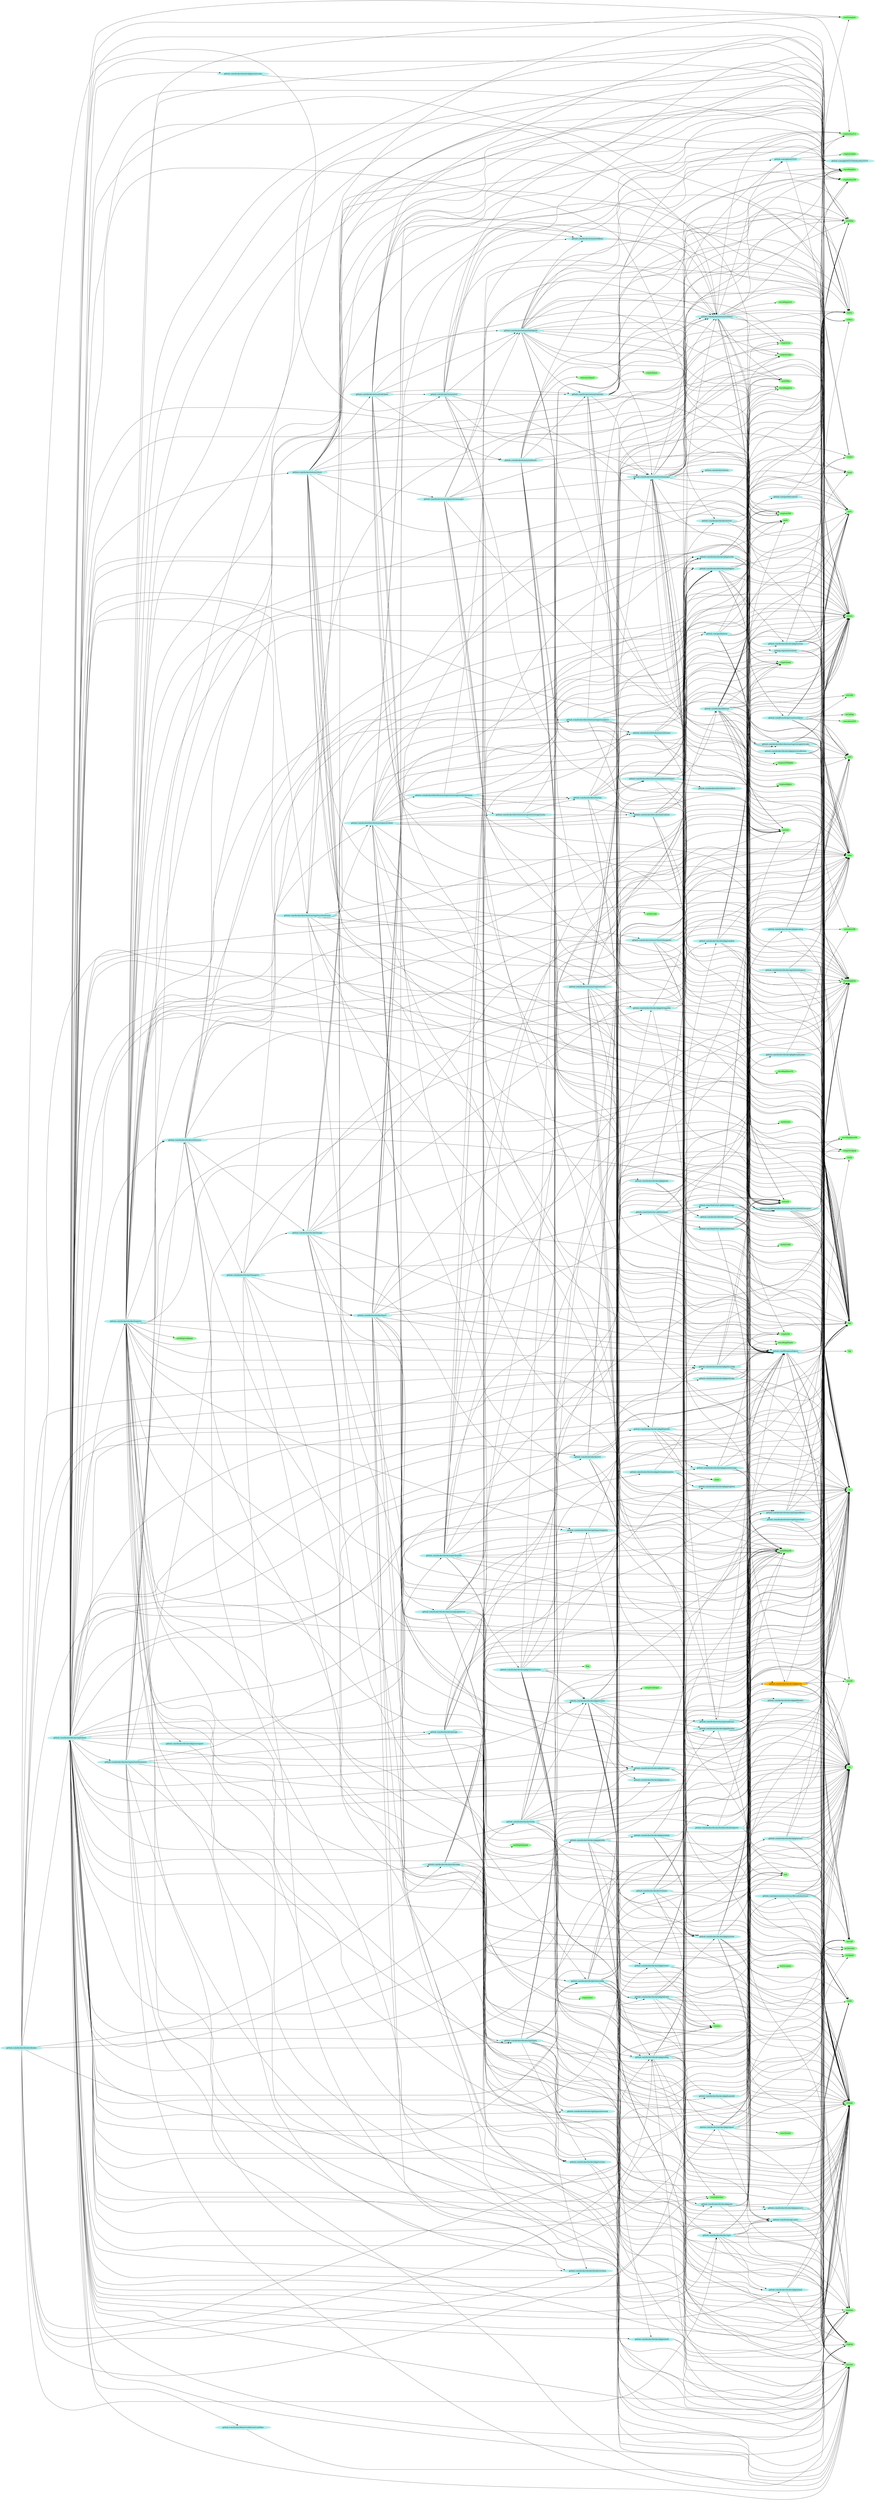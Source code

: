 digraph godep {
rankdir="LR"
0 [label="archive/tar" style="filled" color="palegreen"];
1 [label="net/url" style="filled" color="palegreen"];
2 [label="encoding/pem" style="filled" color="palegreen"];
3 [label="github.com/docker/docker/pkg/ansiescape" style="filled" color="paleturquoise"];
3 -> 4;
5 [label="github.com/docker/docker/pkg/jsonlog" style="filled" color="paleturquoise"];
5 -> 4;
5 -> 6;
5 -> 7;
5 -> 8;
5 -> 9;
5 -> 10;
8 [label="fmt" style="filled" color="palegreen"];
11 [label="net" style="filled" color="palegreen"];
12 [label="github.com/docker/docker/opts" style="filled" color="paleturquoise"];
12 -> 13;
12 -> 8;
12 -> 14;
12 -> 15;
12 -> 16;
12 -> 11;
12 -> 1;
12 -> 17;
12 -> 18;
12 -> 19;
12 -> 20;
12 -> 21;
22 [label="github.com/docker/notary/client/changelist" style="filled" color="paleturquoise"];
22 -> 6;
22 -> 8;
22 -> 23;
22 -> 24;
22 -> 25;
22 -> 26;
22 -> 17;
22 -> 27;
22 -> 28;
22 -> 9;
29 [label="crypto/rsa" style="filled" color="palegreen"];
30 [label="github.com/docker/docker/daemon/graphdriver" style="filled" color="paleturquoise"];
30 -> 7;
30 -> 8;
30 -> 23;
30 -> 31;
30 -> 32;
30 -> 33;
30 -> 34;
30 -> 17;
30 -> 35;
30 -> 21;
30 -> 36;
30 -> 9;
37 [label="github.com/docker/docker/pkg/fileutils" style="filled" color="paleturquoise"];
37 -> 7;
37 -> 8;
37 -> 23;
37 -> 38;
37 -> 26;
37 -> 17;
37 -> 35;
37 -> 18;
37 -> 21;
37 -> 39;
25 [label="github.com/docker/notary/tuf/data" style="filled" color="paleturquoise"];
25 -> 4;
25 -> 40;
25 -> 41;
25 -> 29;
25 -> 42;
25 -> 43;
25 -> 44;
25 -> 45;
25 -> 46;
25 -> 7;
25 -> 8;
25 -> 23;
25 -> 47;
25 -> 48;
25 -> 49;
25 -> 38;
25 -> 26;
25 -> 50;
25 -> 21;
25 -> 9;
51 [label="github.com/docker/notary" style="filled" color="paleturquoise"];
28 [label="sort" style="filled" color="palegreen"];
20 [label="strconv" style="filled" color="palegreen"];
41 [label="crypto/ecdsa" style="filled" color="palegreen"];
35 [label="path/filepath" style="filled" color="palegreen"];
52 [label="github.com/docker/docker/api/types" style="filled" color="paleturquoise"];
52 -> 13;
52 -> 53;
52 -> 54;
52 -> 55;
52 -> 56;
52 -> 15;
52 -> 57;
52 -> 58;
52 -> 38;
52 -> 11;
52 -> 17;
52 -> 9;
59 [label="compress/bzip2" style="filled" color="palegreen"];
6 [label="encoding/json" style="filled" color="palegreen"];
43 [label="crypto/sha512" style="filled" color="palegreen"];
55 [label="github.com/docker/docker/api/types/registry" style="filled" color="paleturquoise"];
55 -> 6;
55 -> 11;
60 [label="github.com/vbatts/tar-split/archive/tar" style="filled" color="paleturquoise"];
60 -> 4;
60 -> 7;
60 -> 8;
60 -> 38;
60 -> 26;
60 -> 17;
60 -> 27;
60 -> 20;
60 -> 21;
60 -> 36;
60 -> 9;
61 [label="github.com/docker/docker/pkg/gitutils" style="filled" color="paleturquoise"];
61 -> 8;
61 -> 62;
61 -> 63;
61 -> 26;
61 -> 64;
61 -> 1;
61 -> 17;
61 -> 65;
61 -> 35;
61 -> 21;
66 [label="github.com/docker/libnetwork/resolvconf/dns" style="filled" color="paleturquoise"];
66 -> 18;
67 [label="github.com/docker/distribution/context" style="filled" color="paleturquoise"];
67 -> 7;
67 -> 8;
67 -> 23;
67 -> 24;
67 -> 68;
67 -> 69;
67 -> 11;
67 -> 64;
67 -> 19;
67 -> 21;
67 -> 70;
67 -> 9;
71 [label="github.com/docker/libtrust" style="filled" color="paleturquoise"];
71 -> 4;
71 -> 40;
71 -> 41;
71 -> 72;
71 -> 73;
71 -> 29;
71 -> 42;
71 -> 43;
71 -> 74;
71 -> 44;
71 -> 75;
71 -> 76;
71 -> 77;
71 -> 78;
71 -> 6;
71 -> 2;
71 -> 7;
71 -> 8;
71 -> 38;
71 -> 26;
71 -> 50;
71 -> 11;
71 -> 1;
71 -> 17;
71 -> 27;
71 -> 35;
71 -> 28;
71 -> 21;
71 -> 70;
71 -> 9;
71 -> 79;
80 [label="github.com/docker/docker/api/client/inspect" style="filled" color="paleturquoise"];
80 -> 4;
80 -> 6;
80 -> 8;
80 -> 38;
80 -> 81;
82 [label="github.com/docker/docker/builder/dockerignore" style="filled" color="paleturquoise"];
82 -> 13;
82 -> 8;
82 -> 38;
82 -> 35;
82 -> 21;
83 [label="github.com/docker/notary/cryptoservice" style="filled" color="paleturquoise"];
83 -> 84;
83 -> 73;
83 -> 44;
83 -> 2;
83 -> 7;
83 -> 8;
83 -> 23;
83 -> 85;
83 -> 86;
83 -> 25;
83 -> 38;
83 -> 26;
83 -> 17;
83 -> 35;
83 -> 21;
86 [label="github.com/docker/notary/trustmanager" style="filled" color="paleturquoise"];
86 -> 41;
86 -> 72;
86 -> 73;
86 -> 29;
86 -> 44;
86 -> 75;
86 -> 2;
86 -> 7;
86 -> 8;
86 -> 23;
86 -> 47;
86 -> 51;
86 -> 85;
86 -> 25;
86 -> 38;
86 -> 26;
86 -> 50;
86 -> 64;
86 -> 1;
86 -> 17;
86 -> 27;
86 -> 35;
86 -> 21;
86 -> 70;
86 -> 9;
87 [label="github.com/docker/docker/pkg/stringutils" style="filled" color="paleturquoise"];
87 -> 4;
87 -> 6;
87 -> 88;
87 -> 89;
87 -> 21;
32 [label="github.com/docker/docker/pkg/chrootarchive" style="filled" color="paleturquoise"];
32 -> 4;
32 -> 6;
32 -> 90;
32 -> 8;
32 -> 31;
32 -> 33;
32 -> 91;
32 -> 92;
32 -> 38;
32 -> 26;
32 -> 17;
32 -> 35;
32 -> 19;
32 -> 36;
93 [label="github.com/vbatts/tar-split/tar/asm" style="filled" color="paleturquoise"];
93 -> 4;
93 -> 8;
93 -> 60;
93 -> 94;
93 -> 49;
93 -> 95;
93 -> 38;
93 -> 26;
93 -> 70;
96 [label="github.com/docker/docker/pkg/jsonmessage" style="filled" color="paleturquoise"];
96 -> 6;
96 -> 8;
96 -> 5;
96 -> 97;
96 -> 16;
96 -> 38;
96 -> 21;
96 -> 9;
98 [label="math" style="filled" color="palegreen"];
45 [label="encoding/asn1" style="filled" color="palegreen"];
99 [label="github.com/docker/notary/tuf/signed" style="filled" color="paleturquoise"];
99 -> 40;
99 -> 41;
99 -> 73;
99 -> 29;
99 -> 42;
99 -> 44;
99 -> 2;
99 -> 7;
99 -> 8;
99 -> 23;
99 -> 47;
99 -> 86;
99 -> 25;
99 -> 100;
99 -> 101;
99 -> 48;
99 -> 38;
99 -> 26;
99 -> 50;
99 -> 102;
99 -> 21;
99 -> 9;
19 [label="runtime" style="filled" color="palegreen"];
77 [label="encoding/base64" style="filled" color="palegreen"];
103 [label="github.com/docker/docker/pkg/mflag" style="filled" color="paleturquoise"];
103 -> 7;
103 -> 8;
103 -> 104;
103 -> 38;
103 -> 17;
103 -> 19;
103 -> 28;
103 -> 20;
103 -> 21;
103 -> 105;
103 -> 9;
106 [label="github.com/docker/notary/tuf/client" style="filled" color="paleturquoise"];
106 -> 4;
106 -> 42;
106 -> 46;
106 -> 6;
106 -> 8;
106 -> 23;
106 -> 107;
106 -> 25;
106 -> 100;
106 -> 99;
106 -> 108;
106 -> 101;
106 -> 38;
106 -> 27;
106 -> 35;
106 -> 21;
40 [label="crypto" style="filled" color="palegreen"];
109 [label="github.com/docker/distribution" style="filled" color="paleturquoise"];
109 -> 7;
109 -> 8;
109 -> 67;
109 -> 110;
109 -> 111;
109 -> 38;
109 -> 64;
109 -> 21;
109 -> 9;
112 [label="github.com/docker/distribution/registry/api/errcode" style="filled" color="paleturquoise"];
112 -> 6;
112 -> 8;
112 -> 64;
112 -> 28;
112 -> 21;
112 -> 70;
113 [label="github.com/docker/docker/registry" style="filled" color="paleturquoise"];
113 -> 4;
113 -> 42;
113 -> 43;
113 -> 74;
113 -> 44;
113 -> 46;
113 -> 6;
113 -> 7;
113 -> 8;
113 -> 23;
113 -> 110;
113 -> 112;
113 -> 114;
113 -> 115;
113 -> 116;
113 -> 52;
113 -> 55;
113 -> 117;
113 -> 12;
113 -> 118;
113 -> 34;
113 -> 103;
113 -> 119;
113 -> 120;
113 -> 121;
113 -> 122;
113 -> 123;
113 -> 124;
113 -> 38;
113 -> 26;
113 -> 11;
113 -> 64;
113 -> 125;
113 -> 1;
113 -> 17;
113 -> 35;
113 -> 19;
113 -> 20;
113 -> 21;
113 -> 70;
113 -> 36;
113 -> 9;
68 [label="github.com/gorilla/mux" style="filled" color="paleturquoise"];
68 -> 4;
68 -> 7;
68 -> 8;
68 -> 126;
68 -> 64;
68 -> 1;
68 -> 27;
68 -> 18;
68 -> 21;
127 [label="github.com/docker/distribution/reference" style="filled" color="paleturquoise"];
127 -> 7;
127 -> 8;
127 -> 110;
127 -> 18;
114 [label="github.com/docker/distribution/registry/api/v2" style="filled" color="paleturquoise"];
114 -> 110;
114 -> 127;
114 -> 112;
114 -> 68;
114 -> 64;
114 -> 1;
114 -> 18;
114 -> 21;
91 [label="github.com/docker/docker/pkg/reexec" style="filled" color="paleturquoise"];
91 -> 8;
91 -> 17;
91 -> 65;
91 -> 35;
91 -> 36;
95 [label="hash/crc64" style="filled" color="palegreen"];
128 [label="github.com/docker/docker/cliconfig" style="filled" color="paleturquoise"];
128 -> 77;
128 -> 6;
128 -> 8;
128 -> 52;
128 -> 104;
128 -> 38;
128 -> 26;
128 -> 17;
128 -> 35;
128 -> 21;
36 [label="syscall" style="filled" color="palegreen"];
72 [label="crypto/elliptic" style="filled" color="palegreen"];
15 [label="github.com/docker/docker/pkg/ulimit" style="filled" color="paleturquoise"];
15 -> 8;
15 -> 20;
15 -> 21;
34 [label="github.com/docker/docker/pkg/ioutils" style="filled" color="paleturquoise"];
34 -> 4;
34 -> 42;
34 -> 46;
34 -> 7;
34 -> 8;
34 -> 69;
34 -> 38;
34 -> 26;
34 -> 64;
34 -> 17;
34 -> 70;
129 [label="github.com/agl/ed25519/edwards25519" style="filled" color="paleturquoise"];
21 [label="strings" style="filled" color="palegreen"];
64 [label="net/http" style="filled" color="palegreen"];
130 [label="github.com/docker/docker/pkg/streamformatter" style="filled" color="paleturquoise"];
130 -> 6;
130 -> 8;
130 -> 96;
130 -> 131;
130 -> 38;
84 [label="archive/zip" style="filled" color="palegreen"];
132 [label="compress/gzip" style="filled" color="palegreen"];
133 [label="github.com/docker/docker/volume" style="filled" color="paleturquoise"];
133 -> 8;
133 -> 23;
133 -> 134;
133 -> 92;
133 -> 17;
133 -> 35;
133 -> 19;
133 -> 21;
135 [label="mime" style="filled" color="palegreen"];
39 [label="text/scanner" style="filled" color="palegreen"];
136 [label="github.com/docker/docker/pkg/stdcopy" style="filled" color="paleturquoise"];
136 -> 78;
136 -> 7;
136 -> 23;
136 -> 38;
101 [label="github.com/docker/notary/tuf/utils" style="filled" color="paleturquoise"];
101 -> 4;
101 -> 137;
101 -> 42;
101 -> 43;
101 -> 74;
101 -> 46;
101 -> 7;
101 -> 8;
101 -> 86;
101 -> 25;
101 -> 38;
101 -> 64;
101 -> 1;
101 -> 17;
101 -> 27;
101 -> 35;
101 -> 21;
50 [label="math/big" style="filled" color="palegreen"];
92 [label="github.com/docker/docker/pkg/system" style="filled" color="paleturquoise"];
92 -> 13;
92 -> 7;
92 -> 16;
92 -> 38;
92 -> 17;
92 -> 35;
92 -> 20;
92 -> 21;
92 -> 36;
92 -> 9;
92 -> 138;
65 [label="os/exec" style="filled" color="palegreen"];
63 [label="github.com/docker/docker/pkg/urlutil" style="filled" color="paleturquoise"];
63 -> 18;
63 -> 21;
139 [label="github.com/docker/notary/client" style="filled" color="paleturquoise"];
139 -> 4;
139 -> 6;
139 -> 7;
139 -> 8;
139 -> 23;
139 -> 22;
139 -> 83;
139 -> 140;
139 -> 85;
139 -> 86;
139 -> 107;
139 -> 106;
139 -> 25;
139 -> 100;
139 -> 99;
139 -> 108;
139 -> 26;
139 -> 64;
139 -> 17;
139 -> 35;
139 -> 9;
100 [label="github.com/docker/notary/tuf/keys" style="filled" color="paleturquoise"];
100 -> 7;
100 -> 25;
49 [label="hash" style="filled" color="palegreen"];
141 [label="os/signal" style="filled" color="palegreen"];
142 [label="encoding" style="filled" color="palegreen"];
143 [label="unicode/utf16" style="filled" color="palegreen"];
140 [label="github.com/docker/notary/keystoremanager" style="filled" color="paleturquoise"];
140 -> 73;
140 -> 44;
140 -> 7;
140 -> 8;
140 -> 23;
140 -> 86;
140 -> 25;
140 -> 99;
140 -> 35;
140 -> 21;
140 -> 9;
144 [label="github.com/docker/docker/api/client" style="filled" color="paleturquoise"];
144 -> 0;
144 -> 13;
144 -> 4;
144 -> 77;
144 -> 46;
144 -> 6;
144 -> 7;
144 -> 8;
144 -> 23;
144 -> 110;
144 -> 145;
144 -> 116;
144 -> 146;
144 -> 147;
144 -> 80;
144 -> 148;
144 -> 52;
144 -> 53;
144 -> 54;
144 -> 55;
144 -> 82;
144 -> 149;
144 -> 128;
144 -> 117;
144 -> 134;
144 -> 12;
144 -> 3;
144 -> 31;
144 -> 37;
144 -> 61;
144 -> 118;
144 -> 34;
144 -> 96;
144 -> 103;
144 -> 56;
144 -> 131;
144 -> 150;
144 -> 151;
144 -> 136;
144 -> 130;
144 -> 120;
144 -> 87;
144 -> 92;
144 -> 97;
144 -> 122;
144 -> 15;
144 -> 63;
144 -> 57;
144 -> 124;
144 -> 113;
144 -> 58;
144 -> 152;
144 -> 16;
144 -> 66;
144 -> 139;
144 -> 85;
144 -> 86;
144 -> 25;
144 -> 38;
144 -> 26;
144 -> 11;
144 -> 64;
144 -> 1;
144 -> 17;
144 -> 65;
144 -> 141;
144 -> 35;
144 -> 18;
144 -> 19;
144 -> 28;
144 -> 20;
144 -> 21;
144 -> 70;
144 -> 105;
144 -> 81;
144 -> 9;
42 [label="crypto/sha256" style="filled" color="palegreen"];
75 [label="crypto/x509/pkix" style="filled" color="palegreen"];
153 [label="github.com/docker/docker/pkg/parsers" style="filled" color="paleturquoise"];
153 -> 8;
153 -> 20;
153 -> 21;
154 [label="sync/atomic" style="filled" color="palegreen"];
155 [label="github.com/docker/docker/image" style="filled" color="paleturquoise"];
155 -> 6;
155 -> 7;
155 -> 8;
155 -> 23;
155 -> 110;
155 -> 156;
155 -> 58;
155 -> 38;
155 -> 26;
155 -> 17;
155 -> 35;
155 -> 70;
155 -> 9;
157 [label="github.com/docker/distribution/registry/storage/cache/memory" style="filled" color="paleturquoise"];
157 -> 109;
157 -> 67;
157 -> 110;
157 -> 127;
157 -> 158;
157 -> 70;
105 [label="text/tabwriter" style="filled" color="palegreen"];
62 [label="github.com/docker/docker/pkg/symlink" style="filled" color="paleturquoise"];
62 -> 4;
62 -> 7;
62 -> 92;
62 -> 17;
62 -> 35;
62 -> 21;
131 [label="github.com/docker/docker/pkg/progress" style="filled" color="paleturquoise"];
131 -> 8;
131 -> 38;
152 [label="github.com/docker/docker/utils" style="filled" color="paleturquoise"];
152 -> 159;
152 -> 46;
152 -> 8;
152 -> 112;
152 -> 117;
152 -> 31;
152 -> 37;
152 -> 120;
152 -> 38;
152 -> 26;
152 -> 17;
152 -> 65;
152 -> 35;
152 -> 18;
152 -> 19;
152 -> 21;
159 [label="crypto/sha1" style="filled" color="palegreen"];
57 [label="github.com/docker/docker/pkg/version" style="filled" color="paleturquoise"];
57 -> 20;
57 -> 21;
147 [label="github.com/docker/docker/api/client/formatter" style="filled" color="paleturquoise"];
147 -> 4;
147 -> 8;
147 -> 146;
147 -> 52;
147 -> 120;
147 -> 87;
147 -> 124;
147 -> 16;
147 -> 38;
147 -> 20;
147 -> 21;
147 -> 105;
147 -> 81;
147 -> 9;
38 [label="io" style="filled" color="palegreen"];
9 [label="time" style="filled" color="palegreen"];
26 [label="io/ioutil" style="filled" color="palegreen"];
27 [label="path" style="filled" color="palegreen"];
78 [label="encoding/binary" style="filled" color="palegreen"];
146 [label="github.com/docker/docker/api" style="filled" color="paleturquoise"];
146 -> 8;
146 -> 23;
146 -> 52;
146 -> 92;
146 -> 57;
146 -> 71;
146 -> 135;
146 -> 35;
146 -> 28;
146 -> 20;
146 -> 21;
160 [label="net/http/httputil" style="filled" color="palegreen"];
149 [label="github.com/docker/docker/cli" style="filled" color="paleturquoise"];
149 -> 7;
149 -> 8;
149 -> 103;
149 -> 122;
149 -> 38;
149 -> 17;
149 -> 102;
149 -> 21;
161 [label="mime/multipart" style="filled" color="palegreen"];
158 [label="github.com/docker/distribution/registry/storage/cache" style="filled" color="paleturquoise"];
158 -> 8;
158 -> 109;
158 -> 67;
158 -> 110;
53 [label="github.com/docker/docker/api/types/filters" style="filled" color="paleturquoise"];
53 -> 6;
53 -> 7;
53 -> 8;
53 -> 18;
53 -> 21;
94 [label="github.com/vbatts/tar-split/tar/storage" style="filled" color="paleturquoise"];
94 -> 4;
94 -> 6;
94 -> 7;
94 -> 95;
94 -> 38;
94 -> 17;
94 -> 35;
94 -> 10;
4 [label="bytes" style="filled" color="palegreen"];
138 [label="unsafe" style="filled" color="palegreen"];
126 [label="github.com/gorilla/context" style="filled" color="paleturquoise"];
126 -> 64;
126 -> 70;
126 -> 9;
148 [label="github.com/docker/docker/api/client/lib" style="filled" color="paleturquoise"];
148 -> 4;
148 -> 74;
148 -> 77;
148 -> 6;
148 -> 7;
148 -> 8;
148 -> 52;
148 -> 53;
148 -> 55;
148 -> 162;
148 -> 58;
148 -> 16;
148 -> 38;
148 -> 26;
148 -> 11;
148 -> 64;
148 -> 160;
148 -> 1;
148 -> 17;
148 -> 35;
148 -> 18;
148 -> 20;
148 -> 21;
148 -> 9;
123 [label="github.com/docker/docker/pkg/useragent" style="filled" color="paleturquoise"];
123 -> 21;
121 [label="github.com/docker/docker/pkg/tarsum" style="filled" color="paleturquoise"];
121 -> 0;
121 -> 4;
121 -> 132;
121 -> 40;
121 -> 42;
121 -> 46;
121 -> 7;
121 -> 8;
121 -> 49;
121 -> 38;
121 -> 28;
121 -> 20;
121 -> 21;
79 [label="unicode" style="filled" color="palegreen"];
163 [label="github.com/docker/docker/pkg/broadcaster" style="filled" color="paleturquoise"];
163 -> 38;
163 -> 70;
164 [label="github.com/opencontainers/runc/libcontainer/user" style="filled" color="paleturquoise"];
164 -> 13;
164 -> 7;
164 -> 8;
164 -> 38;
164 -> 17;
164 -> 20;
164 -> 21;
164 -> 36;
165 [label="github.com/docker/docker/pkg/mount" style="filled" color="paleturquoise"];
165 -> 13;
165 -> 8;
165 -> 38;
165 -> 17;
165 -> 21;
165 -> 36;
165 -> 9;
151 [label="github.com/docker/docker/pkg/signal" style="filled" color="paleturquoise"];
151 -> 8;
151 -> 23;
151 -> 17;
151 -> 141;
151 -> 19;
151 -> 20;
151 -> 21;
151 -> 154;
151 -> 36;
166 [label="github.com/docker/docker/docker" style="filled" color="paleturquoise"];
166 -> 8;
166 -> 23;
166 -> 144;
166 -> 149;
166 -> 128;
166 -> 117;
166 -> 12;
166 -> 103;
166 -> 91;
166 -> 97;
166 -> 122;
166 -> 152;
166 -> 17;
166 -> 35;
166 -> 28;
18 [label="regexp" style="filled" color="palegreen"];
73 [label="crypto/rand" style="filled" color="palegreen"];
74 [label="crypto/tls" style="filled" color="palegreen"];
167 [label="github.com/docker/docker/pkg/pools" style="filled" color="paleturquoise"];
167 -> 13;
167 -> 34;
167 -> 38;
167 -> 70;
13 [label="bufio" style="filled" color="palegreen"];
76 [label="encoding/base32" style="filled" color="palegreen"];
58 [label="github.com/docker/docker/runconfig" style="filled" color="paleturquoise"];
58 -> 6;
58 -> 8;
58 -> 12;
58 -> 14;
58 -> 163;
58 -> 34;
58 -> 103;
58 -> 165;
58 -> 56;
58 -> 153;
58 -> 151;
58 -> 87;
58 -> 15;
58 -> 133;
58 -> 16;
58 -> 38;
58 -> 26;
58 -> 27;
58 -> 19;
58 -> 20;
58 -> 21;
16 [label="github.com/docker/go-units" style="filled" color="paleturquoise"];
16 -> 8;
16 -> 18;
16 -> 20;
16 -> 21;
16 -> 9;
119 [label="github.com/docker/docker/pkg/parsers/kernel" style="filled" color="paleturquoise"];
119 -> 4;
119 -> 7;
119 -> 8;
119 -> 36;
107 [label="github.com/docker/notary/tuf" style="filled" color="paleturquoise"];
107 -> 4;
107 -> 42;
107 -> 46;
107 -> 6;
107 -> 8;
107 -> 23;
107 -> 25;
107 -> 100;
107 -> 99;
107 -> 101;
107 -> 35;
107 -> 21;
107 -> 9;
116 [label="github.com/docker/distribution/registry/client/transport" style="filled" color="paleturquoise"];
116 -> 13;
116 -> 7;
116 -> 8;
116 -> 38;
116 -> 64;
116 -> 17;
116 -> 70;
104 [label="github.com/docker/docker/pkg/homedir" style="filled" color="paleturquoise"];
104 -> 164;
104 -> 17;
104 -> 19;
102 [label="reflect" style="filled" color="palegreen"];
47 [label="github.com/agl/ed25519" style="filled" color="paleturquoise"];
47 -> 43;
47 -> 168;
47 -> 129;
47 -> 38;
85 [label="github.com/docker/notary/passphrase" style="filled" color="paleturquoise"];
85 -> 13;
85 -> 7;
85 -> 8;
85 -> 97;
85 -> 38;
85 -> 17;
85 -> 35;
85 -> 21;
97 [label="github.com/docker/docker/pkg/term" style="filled" color="darkgoldenrod1"];
97 -> 7;
97 -> 38;
97 -> 17;
97 -> 141;
97 -> 36;
97 -> 138;
24 [label="github.com/docker/distribution/uuid" style="filled" color="paleturquoise"];
24 -> 73;
24 -> 8;
24 -> 38;
24 -> 17;
24 -> 36;
24 -> 9;
124 [label="github.com/docker/docker/reference" style="filled" color="paleturquoise"];
124 -> 6;
124 -> 7;
124 -> 8;
124 -> 110;
124 -> 127;
124 -> 155;
124 -> 169;
124 -> 26;
124 -> 17;
124 -> 35;
124 -> 28;
124 -> 21;
124 -> 70;
156 [label="github.com/docker/docker/layer" style="filled" color="paleturquoise"];
156 -> 0;
156 -> 4;
156 -> 132;
156 -> 7;
156 -> 8;
156 -> 23;
156 -> 110;
156 -> 30;
156 -> 31;
156 -> 34;
156 -> 120;
156 -> 93;
156 -> 94;
156 -> 38;
156 -> 26;
156 -> 17;
156 -> 35;
156 -> 18;
156 -> 19;
156 -> 20;
156 -> 70;
90 [label="flag" style="filled" color="palegreen"];
169 [label="github.com/docker/docker/image/v1" style="filled" color="paleturquoise"];
169 -> 6;
169 -> 8;
169 -> 23;
169 -> 110;
169 -> 155;
169 -> 156;
169 -> 57;
169 -> 18;
169 -> 21;
162 [label="github.com/docker/docker/api/types/time" style="filled" color="paleturquoise"];
162 -> 8;
162 -> 98;
162 -> 20;
162 -> 21;
162 -> 9;
170 [label="log" style="filled" color="palegreen"];
110 [label="github.com/docker/distribution/digest" style="filled" color="paleturquoise"];
110 -> 4;
110 -> 40;
110 -> 7;
110 -> 8;
110 -> 121;
110 -> 49;
110 -> 38;
110 -> 26;
110 -> 18;
110 -> 28;
110 -> 21;
110 -> 70;
14 [label="github.com/docker/docker/pkg/blkiodev" style="filled" color="paleturquoise"];
14 -> 8;
33 [label="github.com/docker/docker/pkg/idtools" style="filled" color="paleturquoise"];
33 -> 13;
33 -> 8;
33 -> 92;
33 -> 17;
33 -> 65;
33 -> 35;
33 -> 28;
33 -> 20;
33 -> 21;
33 -> 36;
81 [label="text/template" style="filled" color="palegreen"];
117 [label="github.com/docker/docker/dockerversion" style="filled" color="paleturquoise"];
46 [label="encoding/hex" style="filled" color="palegreen"];
145 [label="github.com/docker/distribution/registry/client/auth" style="filled" color="paleturquoise"];
145 -> 6;
145 -> 7;
145 -> 8;
145 -> 23;
145 -> 115;
145 -> 116;
145 -> 64;
145 -> 1;
145 -> 21;
145 -> 70;
145 -> 9;
69 [label="golang.org/x/net/context" style="filled" color="paleturquoise"];
69 -> 7;
69 -> 8;
69 -> 70;
69 -> 9;
111 [label="github.com/docker/distribution/manifest/schema1" style="filled" color="paleturquoise"];
111 -> 44;
111 -> 6;
111 -> 23;
111 -> 110;
111 -> 171;
111 -> 71;
54 [label="github.com/docker/docker/api/types/network" style="filled" color="paleturquoise"];
88 [label="github.com/docker/docker/pkg/random" style="filled" color="paleturquoise"];
88 -> 73;
88 -> 38;
88 -> 98;
88 -> 50;
88 -> 89;
88 -> 70;
88 -> 9;
115 [label="github.com/docker/distribution/registry/client" style="filled" color="paleturquoise"];
115 -> 4;
115 -> 6;
115 -> 8;
115 -> 109;
115 -> 67;
115 -> 110;
115 -> 111;
115 -> 127;
115 -> 112;
115 -> 114;
115 -> 116;
115 -> 158;
115 -> 157;
115 -> 38;
115 -> 26;
115 -> 64;
115 -> 1;
115 -> 17;
115 -> 20;
115 -> 9;
120 [label="github.com/docker/docker/pkg/stringid" style="filled" color="paleturquoise"];
120 -> 73;
120 -> 46;
120 -> 88;
120 -> 38;
120 -> 18;
120 -> 20;
120 -> 21;
150 [label="github.com/docker/docker/pkg/promise" style="filled" color="paleturquoise"];
168 [label="crypto/subtle" style="filled" color="palegreen"];
108 [label="github.com/docker/notary/tuf/store" style="filled" color="paleturquoise"];
108 -> 4;
108 -> 7;
108 -> 8;
108 -> 23;
108 -> 25;
108 -> 101;
108 -> 38;
108 -> 26;
108 -> 161;
108 -> 64;
108 -> 1;
108 -> 17;
108 -> 27;
108 -> 35;
70 [label="sync" style="filled" color="palegreen"];
44 [label="crypto/x509" style="filled" color="palegreen"];
171 [label="github.com/docker/distribution/manifest" style="filled" color="paleturquoise"];
89 [label="math/rand" style="filled" color="palegreen"];
134 [label="github.com/docker/docker/errors" style="filled" color="paleturquoise"];
134 -> 112;
134 -> 64;
137 [label="crypto/hmac" style="filled" color="palegreen"];
23 [label="github.com/Sirupsen/logrus" style="filled" color="paleturquoise"];
23 -> 13;
23 -> 4;
23 -> 6;
23 -> 8;
23 -> 38;
23 -> 170;
23 -> 17;
23 -> 19;
23 -> 28;
23 -> 21;
23 -> 70;
23 -> 36;
23 -> 9;
23 -> 138;
56 [label="github.com/docker/docker/pkg/nat" style="filled" color="paleturquoise"];
56 -> 8;
56 -> 153;
56 -> 11;
56 -> 28;
56 -> 20;
56 -> 21;
31 [label="github.com/docker/docker/pkg/archive" style="filled" color="paleturquoise"];
31 -> 0;
31 -> 13;
31 -> 4;
31 -> 59;
31 -> 132;
31 -> 7;
31 -> 8;
31 -> 23;
31 -> 37;
31 -> 33;
31 -> 34;
31 -> 167;
31 -> 150;
31 -> 92;
31 -> 38;
31 -> 26;
31 -> 17;
31 -> 65;
31 -> 35;
31 -> 19;
31 -> 28;
31 -> 21;
31 -> 36;
31 -> 9;
31 -> 138;
125 [label="net/http/cookiejar" style="filled" color="palegreen"];
17 [label="os" style="filled" color="palegreen"];
7 [label="errors" style="filled" color="palegreen"];
10 [label="unicode/utf8" style="filled" color="palegreen"];
122 [label="github.com/docker/docker/pkg/tlsconfig" style="filled" color="paleturquoise"];
122 -> 74;
122 -> 44;
122 -> 8;
122 -> 23;
122 -> 26;
122 -> 17;
118 [label="github.com/docker/docker/pkg/httputils" style="filled" color="paleturquoise"];
118 -> 7;
118 -> 8;
118 -> 23;
118 -> 96;
118 -> 38;
118 -> 135;
118 -> 64;
118 -> 18;
118 -> 21;
118 -> 9;
48 [label="github.com/jfrazelle/go/canonical/json" style="filled" color="paleturquoise"];
48 -> 4;
48 -> 142;
48 -> 77;
48 -> 7;
48 -> 8;
48 -> 38;
48 -> 98;
48 -> 102;
48 -> 19;
48 -> 28;
48 -> 20;
48 -> 21;
48 -> 70;
48 -> 79;
48 -> 143;
48 -> 10;
}
